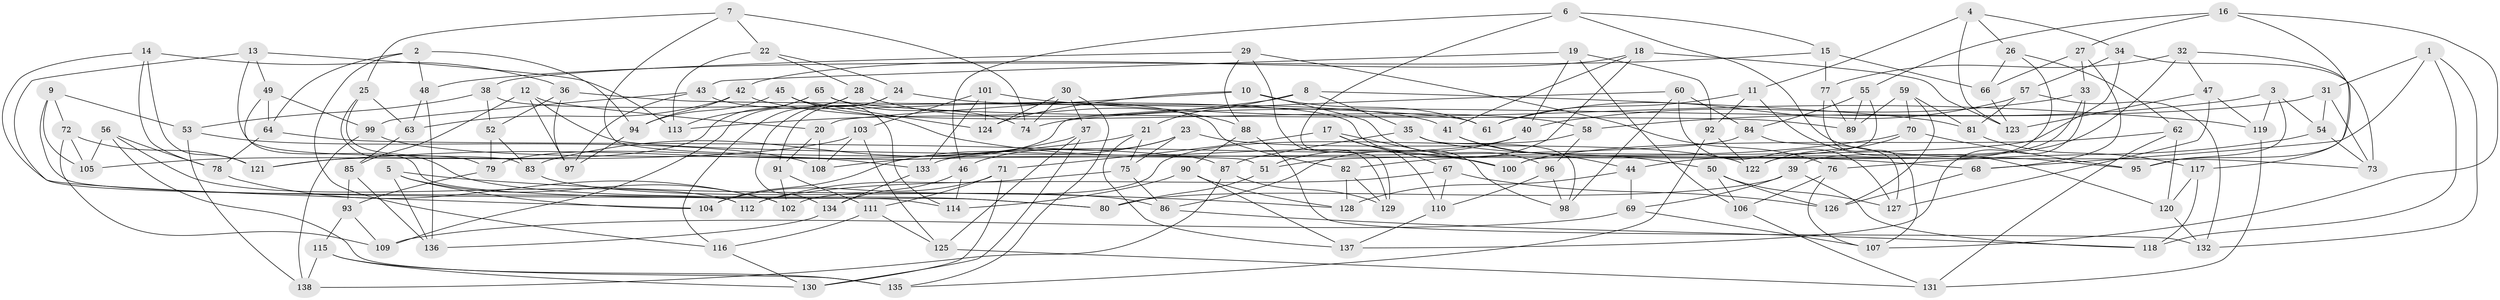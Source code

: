 // Generated by graph-tools (version 1.1) at 2025/03/03/09/25 03:03:10]
// undirected, 138 vertices, 276 edges
graph export_dot {
graph [start="1"]
  node [color=gray90,style=filled];
  1;
  2;
  3;
  4;
  5;
  6;
  7;
  8;
  9;
  10;
  11;
  12;
  13;
  14;
  15;
  16;
  17;
  18;
  19;
  20;
  21;
  22;
  23;
  24;
  25;
  26;
  27;
  28;
  29;
  30;
  31;
  32;
  33;
  34;
  35;
  36;
  37;
  38;
  39;
  40;
  41;
  42;
  43;
  44;
  45;
  46;
  47;
  48;
  49;
  50;
  51;
  52;
  53;
  54;
  55;
  56;
  57;
  58;
  59;
  60;
  61;
  62;
  63;
  64;
  65;
  66;
  67;
  68;
  69;
  70;
  71;
  72;
  73;
  74;
  75;
  76;
  77;
  78;
  79;
  80;
  81;
  82;
  83;
  84;
  85;
  86;
  87;
  88;
  89;
  90;
  91;
  92;
  93;
  94;
  95;
  96;
  97;
  98;
  99;
  100;
  101;
  102;
  103;
  104;
  105;
  106;
  107;
  108;
  109;
  110;
  111;
  112;
  113;
  114;
  115;
  116;
  117;
  118;
  119;
  120;
  121;
  122;
  123;
  124;
  125;
  126;
  127;
  128;
  129;
  130;
  131;
  132;
  133;
  134;
  135;
  136;
  137;
  138;
  1 -- 118;
  1 -- 31;
  1 -- 68;
  1 -- 132;
  2 -- 48;
  2 -- 64;
  2 -- 116;
  2 -- 94;
  3 -- 119;
  3 -- 58;
  3 -- 95;
  3 -- 54;
  4 -- 123;
  4 -- 11;
  4 -- 34;
  4 -- 26;
  5 -- 136;
  5 -- 102;
  5 -- 128;
  5 -- 104;
  6 -- 95;
  6 -- 129;
  6 -- 46;
  6 -- 15;
  7 -- 51;
  7 -- 74;
  7 -- 22;
  7 -- 25;
  8 -- 21;
  8 -- 81;
  8 -- 35;
  8 -- 113;
  9 -- 105;
  9 -- 114;
  9 -- 72;
  9 -- 53;
  10 -- 96;
  10 -- 61;
  10 -- 20;
  10 -- 124;
  11 -- 92;
  11 -- 120;
  11 -- 61;
  12 -- 73;
  12 -- 97;
  12 -- 85;
  12 -- 20;
  13 -- 104;
  13 -- 113;
  13 -- 49;
  13 -- 83;
  14 -- 78;
  14 -- 112;
  14 -- 36;
  14 -- 121;
  15 -- 77;
  15 -- 66;
  15 -- 48;
  16 -- 55;
  16 -- 107;
  16 -- 95;
  16 -- 27;
  17 -- 67;
  17 -- 71;
  17 -- 100;
  17 -- 110;
  18 -- 123;
  18 -- 42;
  18 -- 86;
  18 -- 41;
  19 -- 40;
  19 -- 92;
  19 -- 43;
  19 -- 106;
  20 -- 108;
  20 -- 91;
  21 -- 121;
  21 -- 137;
  21 -- 75;
  22 -- 28;
  22 -- 24;
  22 -- 113;
  23 -- 122;
  23 -- 46;
  23 -- 75;
  23 -- 104;
  24 -- 91;
  24 -- 41;
  24 -- 134;
  25 -- 79;
  25 -- 63;
  25 -- 80;
  26 -- 122;
  26 -- 66;
  26 -- 62;
  27 -- 68;
  27 -- 33;
  27 -- 66;
  28 -- 109;
  28 -- 116;
  28 -- 88;
  29 -- 129;
  29 -- 88;
  29 -- 38;
  29 -- 76;
  30 -- 74;
  30 -- 37;
  30 -- 124;
  30 -- 135;
  31 -- 54;
  31 -- 73;
  31 -- 74;
  32 -- 44;
  32 -- 117;
  32 -- 77;
  32 -- 47;
  33 -- 39;
  33 -- 137;
  33 -- 40;
  34 -- 57;
  34 -- 73;
  34 -- 51;
  35 -- 87;
  35 -- 68;
  35 -- 98;
  36 -- 97;
  36 -- 52;
  36 -- 61;
  37 -- 130;
  37 -- 83;
  37 -- 125;
  38 -- 52;
  38 -- 53;
  38 -- 98;
  39 -- 118;
  39 -- 69;
  39 -- 80;
  40 -- 51;
  40 -- 133;
  41 -- 50;
  41 -- 44;
  42 -- 94;
  42 -- 63;
  42 -- 58;
  43 -- 99;
  43 -- 97;
  43 -- 82;
  44 -- 128;
  44 -- 69;
  45 -- 100;
  45 -- 114;
  45 -- 124;
  45 -- 94;
  46 -- 134;
  46 -- 114;
  47 -- 119;
  47 -- 127;
  47 -- 123;
  48 -- 63;
  48 -- 136;
  49 -- 80;
  49 -- 99;
  49 -- 64;
  50 -- 106;
  50 -- 126;
  50 -- 127;
  51 -- 80;
  52 -- 79;
  52 -- 83;
  53 -- 108;
  53 -- 138;
  54 -- 76;
  54 -- 73;
  55 -- 84;
  55 -- 89;
  55 -- 100;
  56 -- 112;
  56 -- 78;
  56 -- 105;
  56 -- 135;
  57 -- 132;
  57 -- 61;
  57 -- 81;
  58 -- 96;
  58 -- 102;
  59 -- 70;
  59 -- 81;
  59 -- 126;
  59 -- 89;
  60 -- 98;
  60 -- 84;
  60 -- 127;
  60 -- 79;
  62 -- 131;
  62 -- 120;
  62 -- 100;
  63 -- 85;
  64 -- 78;
  64 -- 87;
  65 -- 121;
  65 -- 74;
  65 -- 89;
  65 -- 113;
  66 -- 123;
  67 -- 126;
  67 -- 110;
  67 -- 112;
  68 -- 126;
  69 -- 107;
  69 -- 109;
  70 -- 122;
  70 -- 95;
  70 -- 82;
  71 -- 130;
  71 -- 104;
  71 -- 111;
  72 -- 109;
  72 -- 121;
  72 -- 105;
  75 -- 112;
  75 -- 86;
  76 -- 106;
  76 -- 107;
  77 -- 89;
  77 -- 107;
  78 -- 102;
  79 -- 93;
  81 -- 117;
  82 -- 129;
  82 -- 128;
  83 -- 86;
  84 -- 108;
  84 -- 127;
  85 -- 136;
  85 -- 93;
  86 -- 118;
  87 -- 129;
  87 -- 138;
  88 -- 132;
  88 -- 90;
  90 -- 114;
  90 -- 128;
  90 -- 137;
  91 -- 111;
  91 -- 102;
  92 -- 122;
  92 -- 135;
  93 -- 115;
  93 -- 109;
  94 -- 97;
  96 -- 98;
  96 -- 110;
  99 -- 138;
  99 -- 133;
  101 -- 124;
  101 -- 103;
  101 -- 119;
  101 -- 133;
  103 -- 125;
  103 -- 108;
  103 -- 105;
  106 -- 131;
  110 -- 137;
  111 -- 116;
  111 -- 125;
  115 -- 138;
  115 -- 135;
  115 -- 130;
  116 -- 130;
  117 -- 120;
  117 -- 118;
  119 -- 131;
  120 -- 132;
  125 -- 131;
  133 -- 134;
  134 -- 136;
}
